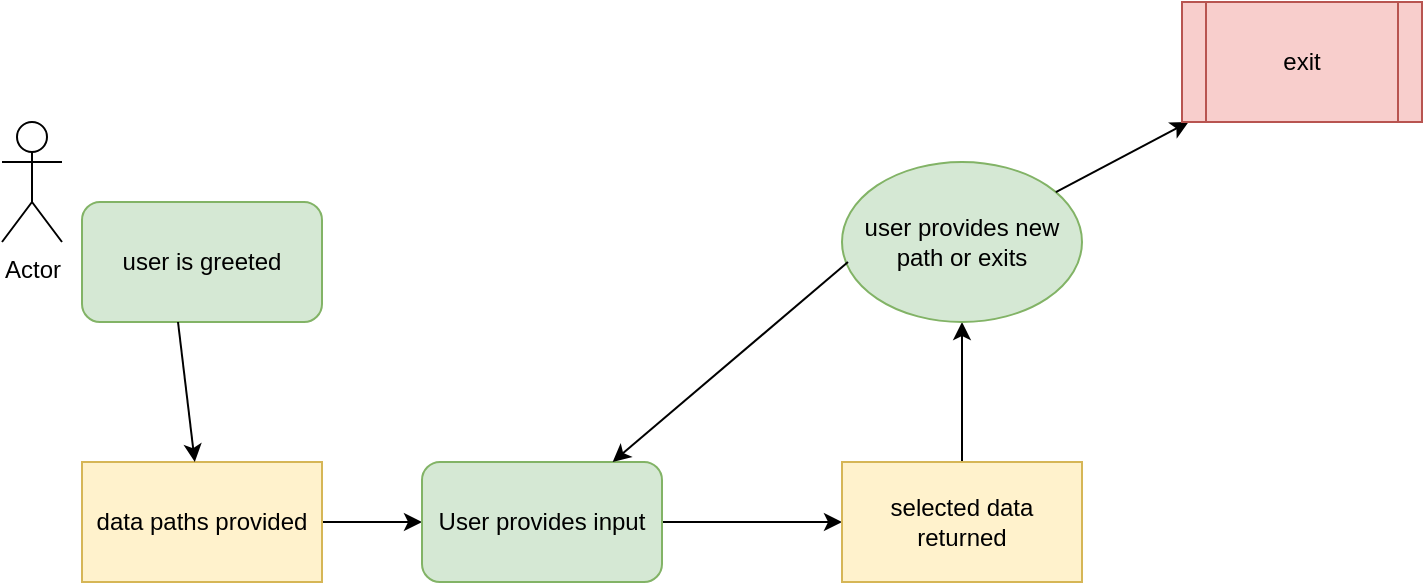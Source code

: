 <mxfile version="13.6.6" type="github">
  <diagram name="Page-1" id="c7558073-3199-34d8-9f00-42111426c3f3">
    <mxGraphModel dx="946" dy="623" grid="1" gridSize="10" guides="1" tooltips="1" connect="1" arrows="1" fold="1" page="1" pageScale="1" pageWidth="826" pageHeight="1169" background="#ffffff" math="0" shadow="0">
      <root>
        <mxCell id="0" />
        <mxCell id="1" parent="0" />
        <mxCell id="qYgBSLJ2pyyqtFKy0n8X-96" value="Actor" style="shape=umlActor;verticalLabelPosition=bottom;verticalAlign=top;html=1;outlineConnect=0;" vertex="1" parent="1">
          <mxGeometry x="60" y="120" width="30" height="60" as="geometry" />
        </mxCell>
        <mxCell id="qYgBSLJ2pyyqtFKy0n8X-97" value="user is greeted" style="rounded=1;whiteSpace=wrap;html=1;fillColor=#d5e8d4;strokeColor=#82b366;" vertex="1" parent="1">
          <mxGeometry x="100" y="160" width="120" height="60" as="geometry" />
        </mxCell>
        <mxCell id="qYgBSLJ2pyyqtFKy0n8X-101" value="" style="edgeStyle=orthogonalEdgeStyle;rounded=0;orthogonalLoop=1;jettySize=auto;html=1;" edge="1" parent="1" source="qYgBSLJ2pyyqtFKy0n8X-98" target="qYgBSLJ2pyyqtFKy0n8X-100">
          <mxGeometry relative="1" as="geometry" />
        </mxCell>
        <mxCell id="qYgBSLJ2pyyqtFKy0n8X-98" value="data paths provided" style="rounded=0;whiteSpace=wrap;html=1;fillColor=#fff2cc;strokeColor=#d6b656;" vertex="1" parent="1">
          <mxGeometry x="100" y="290" width="120" height="60" as="geometry" />
        </mxCell>
        <mxCell id="qYgBSLJ2pyyqtFKy0n8X-99" value="" style="endArrow=classic;html=1;exitX=0.4;exitY=1;exitDx=0;exitDy=0;exitPerimeter=0;" edge="1" parent="1" source="qYgBSLJ2pyyqtFKy0n8X-97" target="qYgBSLJ2pyyqtFKy0n8X-98">
          <mxGeometry width="50" height="50" relative="1" as="geometry">
            <mxPoint x="380" y="390" as="sourcePoint" />
            <mxPoint x="430" y="340" as="targetPoint" />
          </mxGeometry>
        </mxCell>
        <mxCell id="qYgBSLJ2pyyqtFKy0n8X-103" value="" style="edgeStyle=orthogonalEdgeStyle;rounded=0;orthogonalLoop=1;jettySize=auto;html=1;" edge="1" parent="1" source="qYgBSLJ2pyyqtFKy0n8X-100">
          <mxGeometry relative="1" as="geometry">
            <mxPoint x="480" y="320" as="targetPoint" />
          </mxGeometry>
        </mxCell>
        <mxCell id="qYgBSLJ2pyyqtFKy0n8X-100" value="User provides input" style="rounded=1;whiteSpace=wrap;html=1;fillColor=#d5e8d4;strokeColor=#82b366;" vertex="1" parent="1">
          <mxGeometry x="270" y="290" width="120" height="60" as="geometry" />
        </mxCell>
        <mxCell id="qYgBSLJ2pyyqtFKy0n8X-106" value="" style="edgeStyle=orthogonalEdgeStyle;rounded=0;orthogonalLoop=1;jettySize=auto;html=1;" edge="1" parent="1" source="qYgBSLJ2pyyqtFKy0n8X-104" target="qYgBSLJ2pyyqtFKy0n8X-105">
          <mxGeometry relative="1" as="geometry" />
        </mxCell>
        <mxCell id="qYgBSLJ2pyyqtFKy0n8X-104" value="selected data returned" style="rounded=0;whiteSpace=wrap;html=1;fillColor=#fff2cc;strokeColor=#d6b656;" vertex="1" parent="1">
          <mxGeometry x="480" y="290" width="120" height="60" as="geometry" />
        </mxCell>
        <mxCell id="qYgBSLJ2pyyqtFKy0n8X-105" value="user provides new path or exits" style="ellipse;whiteSpace=wrap;html=1;rounded=0;strokeColor=#82b366;fillColor=#d5e8d4;" vertex="1" parent="1">
          <mxGeometry x="480" y="140" width="120" height="80" as="geometry" />
        </mxCell>
        <mxCell id="qYgBSLJ2pyyqtFKy0n8X-107" value="" style="endArrow=classic;html=1;exitX=0.025;exitY=0.625;exitDx=0;exitDy=0;exitPerimeter=0;" edge="1" parent="1" source="qYgBSLJ2pyyqtFKy0n8X-105" target="qYgBSLJ2pyyqtFKy0n8X-100">
          <mxGeometry width="50" height="50" relative="1" as="geometry">
            <mxPoint x="380" y="370" as="sourcePoint" />
            <mxPoint x="430" y="320" as="targetPoint" />
          </mxGeometry>
        </mxCell>
        <mxCell id="qYgBSLJ2pyyqtFKy0n8X-108" value="" style="endArrow=classic;html=1;" edge="1" parent="1" source="qYgBSLJ2pyyqtFKy0n8X-105" target="qYgBSLJ2pyyqtFKy0n8X-109">
          <mxGeometry width="50" height="50" relative="1" as="geometry">
            <mxPoint x="380" y="370" as="sourcePoint" />
            <mxPoint x="660" y="120" as="targetPoint" />
          </mxGeometry>
        </mxCell>
        <mxCell id="qYgBSLJ2pyyqtFKy0n8X-109" value="exit" style="shape=process;whiteSpace=wrap;html=1;backgroundOutline=1;fillColor=#f8cecc;strokeColor=#b85450;" vertex="1" parent="1">
          <mxGeometry x="650" y="60" width="120" height="60" as="geometry" />
        </mxCell>
      </root>
    </mxGraphModel>
  </diagram>
</mxfile>
